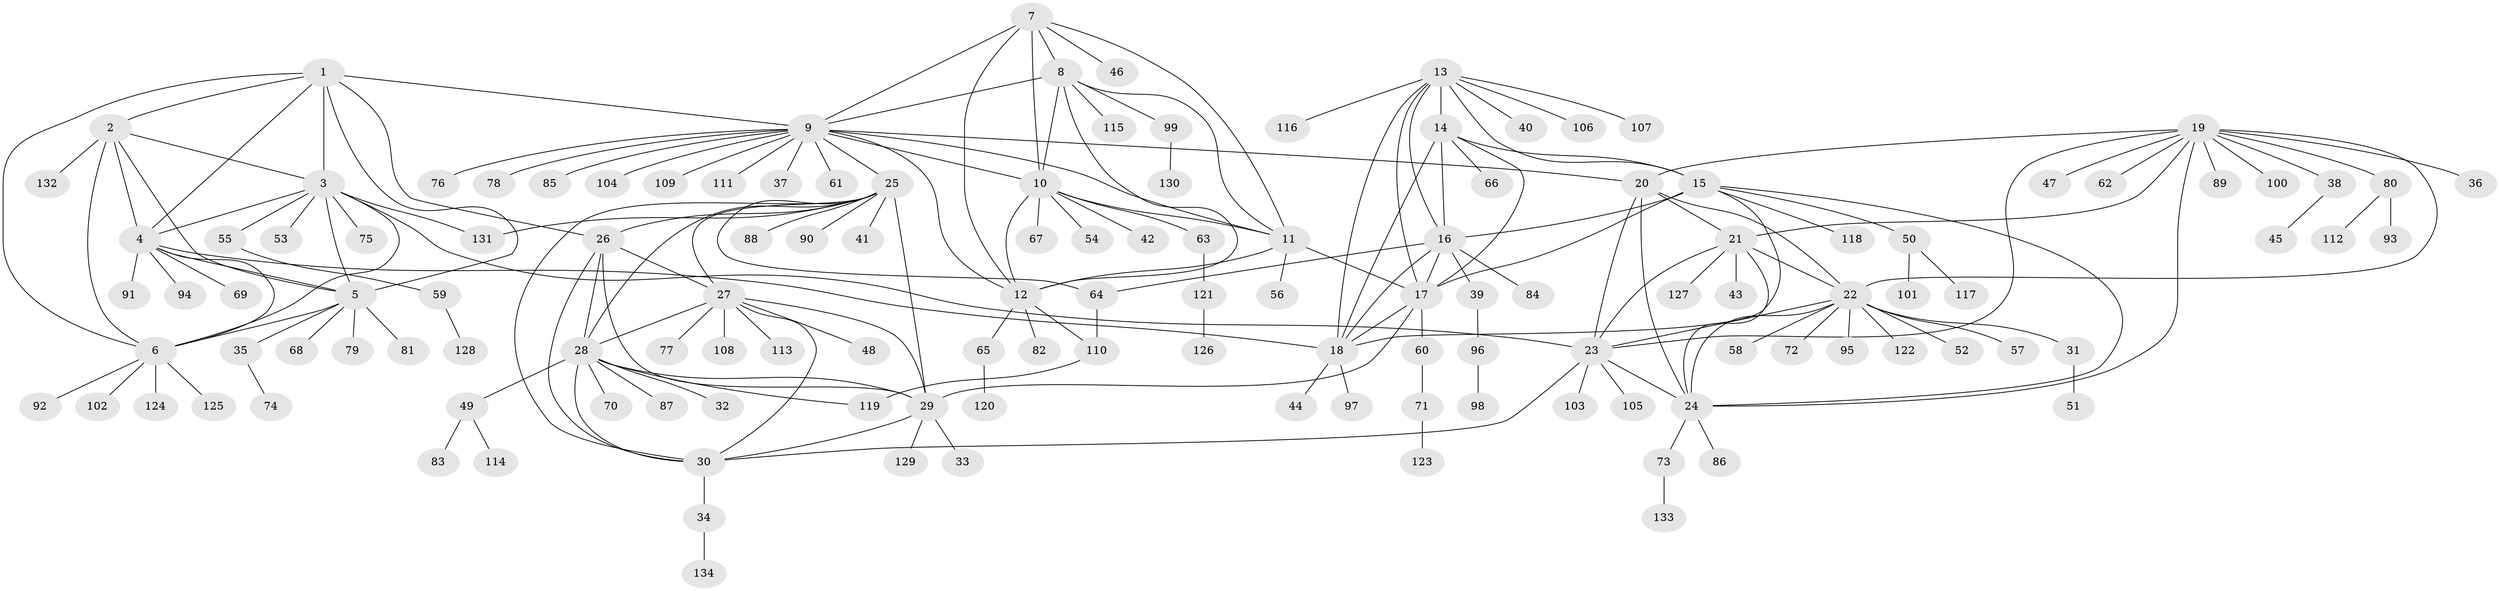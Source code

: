 // Generated by graph-tools (version 1.1) at 2025/50/03/09/25 03:50:26]
// undirected, 134 vertices, 193 edges
graph export_dot {
graph [start="1"]
  node [color=gray90,style=filled];
  1;
  2;
  3;
  4;
  5;
  6;
  7;
  8;
  9;
  10;
  11;
  12;
  13;
  14;
  15;
  16;
  17;
  18;
  19;
  20;
  21;
  22;
  23;
  24;
  25;
  26;
  27;
  28;
  29;
  30;
  31;
  32;
  33;
  34;
  35;
  36;
  37;
  38;
  39;
  40;
  41;
  42;
  43;
  44;
  45;
  46;
  47;
  48;
  49;
  50;
  51;
  52;
  53;
  54;
  55;
  56;
  57;
  58;
  59;
  60;
  61;
  62;
  63;
  64;
  65;
  66;
  67;
  68;
  69;
  70;
  71;
  72;
  73;
  74;
  75;
  76;
  77;
  78;
  79;
  80;
  81;
  82;
  83;
  84;
  85;
  86;
  87;
  88;
  89;
  90;
  91;
  92;
  93;
  94;
  95;
  96;
  97;
  98;
  99;
  100;
  101;
  102;
  103;
  104;
  105;
  106;
  107;
  108;
  109;
  110;
  111;
  112;
  113;
  114;
  115;
  116;
  117;
  118;
  119;
  120;
  121;
  122;
  123;
  124;
  125;
  126;
  127;
  128;
  129;
  130;
  131;
  132;
  133;
  134;
  1 -- 2;
  1 -- 3;
  1 -- 4;
  1 -- 5;
  1 -- 6;
  1 -- 9;
  1 -- 26;
  2 -- 3;
  2 -- 4;
  2 -- 5;
  2 -- 6;
  2 -- 132;
  3 -- 4;
  3 -- 5;
  3 -- 6;
  3 -- 23;
  3 -- 53;
  3 -- 55;
  3 -- 75;
  3 -- 131;
  4 -- 5;
  4 -- 6;
  4 -- 18;
  4 -- 69;
  4 -- 91;
  4 -- 94;
  5 -- 6;
  5 -- 35;
  5 -- 68;
  5 -- 79;
  5 -- 81;
  6 -- 92;
  6 -- 102;
  6 -- 124;
  6 -- 125;
  7 -- 8;
  7 -- 9;
  7 -- 10;
  7 -- 11;
  7 -- 12;
  7 -- 46;
  8 -- 9;
  8 -- 10;
  8 -- 11;
  8 -- 12;
  8 -- 99;
  8 -- 115;
  9 -- 10;
  9 -- 11;
  9 -- 12;
  9 -- 20;
  9 -- 25;
  9 -- 37;
  9 -- 61;
  9 -- 76;
  9 -- 78;
  9 -- 85;
  9 -- 104;
  9 -- 109;
  9 -- 111;
  10 -- 11;
  10 -- 12;
  10 -- 42;
  10 -- 54;
  10 -- 63;
  10 -- 67;
  11 -- 12;
  11 -- 17;
  11 -- 56;
  12 -- 65;
  12 -- 82;
  12 -- 110;
  13 -- 14;
  13 -- 15;
  13 -- 16;
  13 -- 17;
  13 -- 18;
  13 -- 40;
  13 -- 106;
  13 -- 107;
  13 -- 116;
  14 -- 15;
  14 -- 16;
  14 -- 17;
  14 -- 18;
  14 -- 66;
  15 -- 16;
  15 -- 17;
  15 -- 18;
  15 -- 24;
  15 -- 50;
  15 -- 118;
  16 -- 17;
  16 -- 18;
  16 -- 39;
  16 -- 64;
  16 -- 84;
  17 -- 18;
  17 -- 29;
  17 -- 60;
  18 -- 44;
  18 -- 97;
  19 -- 20;
  19 -- 21;
  19 -- 22;
  19 -- 23;
  19 -- 24;
  19 -- 36;
  19 -- 38;
  19 -- 47;
  19 -- 62;
  19 -- 80;
  19 -- 89;
  19 -- 100;
  20 -- 21;
  20 -- 22;
  20 -- 23;
  20 -- 24;
  21 -- 22;
  21 -- 23;
  21 -- 24;
  21 -- 43;
  21 -- 127;
  22 -- 23;
  22 -- 24;
  22 -- 31;
  22 -- 52;
  22 -- 57;
  22 -- 58;
  22 -- 72;
  22 -- 95;
  22 -- 122;
  23 -- 24;
  23 -- 30;
  23 -- 103;
  23 -- 105;
  24 -- 73;
  24 -- 86;
  25 -- 26;
  25 -- 27;
  25 -- 28;
  25 -- 29;
  25 -- 30;
  25 -- 41;
  25 -- 64;
  25 -- 88;
  25 -- 90;
  25 -- 131;
  26 -- 27;
  26 -- 28;
  26 -- 29;
  26 -- 30;
  27 -- 28;
  27 -- 29;
  27 -- 30;
  27 -- 48;
  27 -- 77;
  27 -- 108;
  27 -- 113;
  28 -- 29;
  28 -- 30;
  28 -- 32;
  28 -- 49;
  28 -- 70;
  28 -- 87;
  28 -- 119;
  29 -- 30;
  29 -- 33;
  29 -- 129;
  30 -- 34;
  31 -- 51;
  34 -- 134;
  35 -- 74;
  38 -- 45;
  39 -- 96;
  49 -- 83;
  49 -- 114;
  50 -- 101;
  50 -- 117;
  55 -- 59;
  59 -- 128;
  60 -- 71;
  63 -- 121;
  64 -- 110;
  65 -- 120;
  71 -- 123;
  73 -- 133;
  80 -- 93;
  80 -- 112;
  96 -- 98;
  99 -- 130;
  110 -- 119;
  121 -- 126;
}
